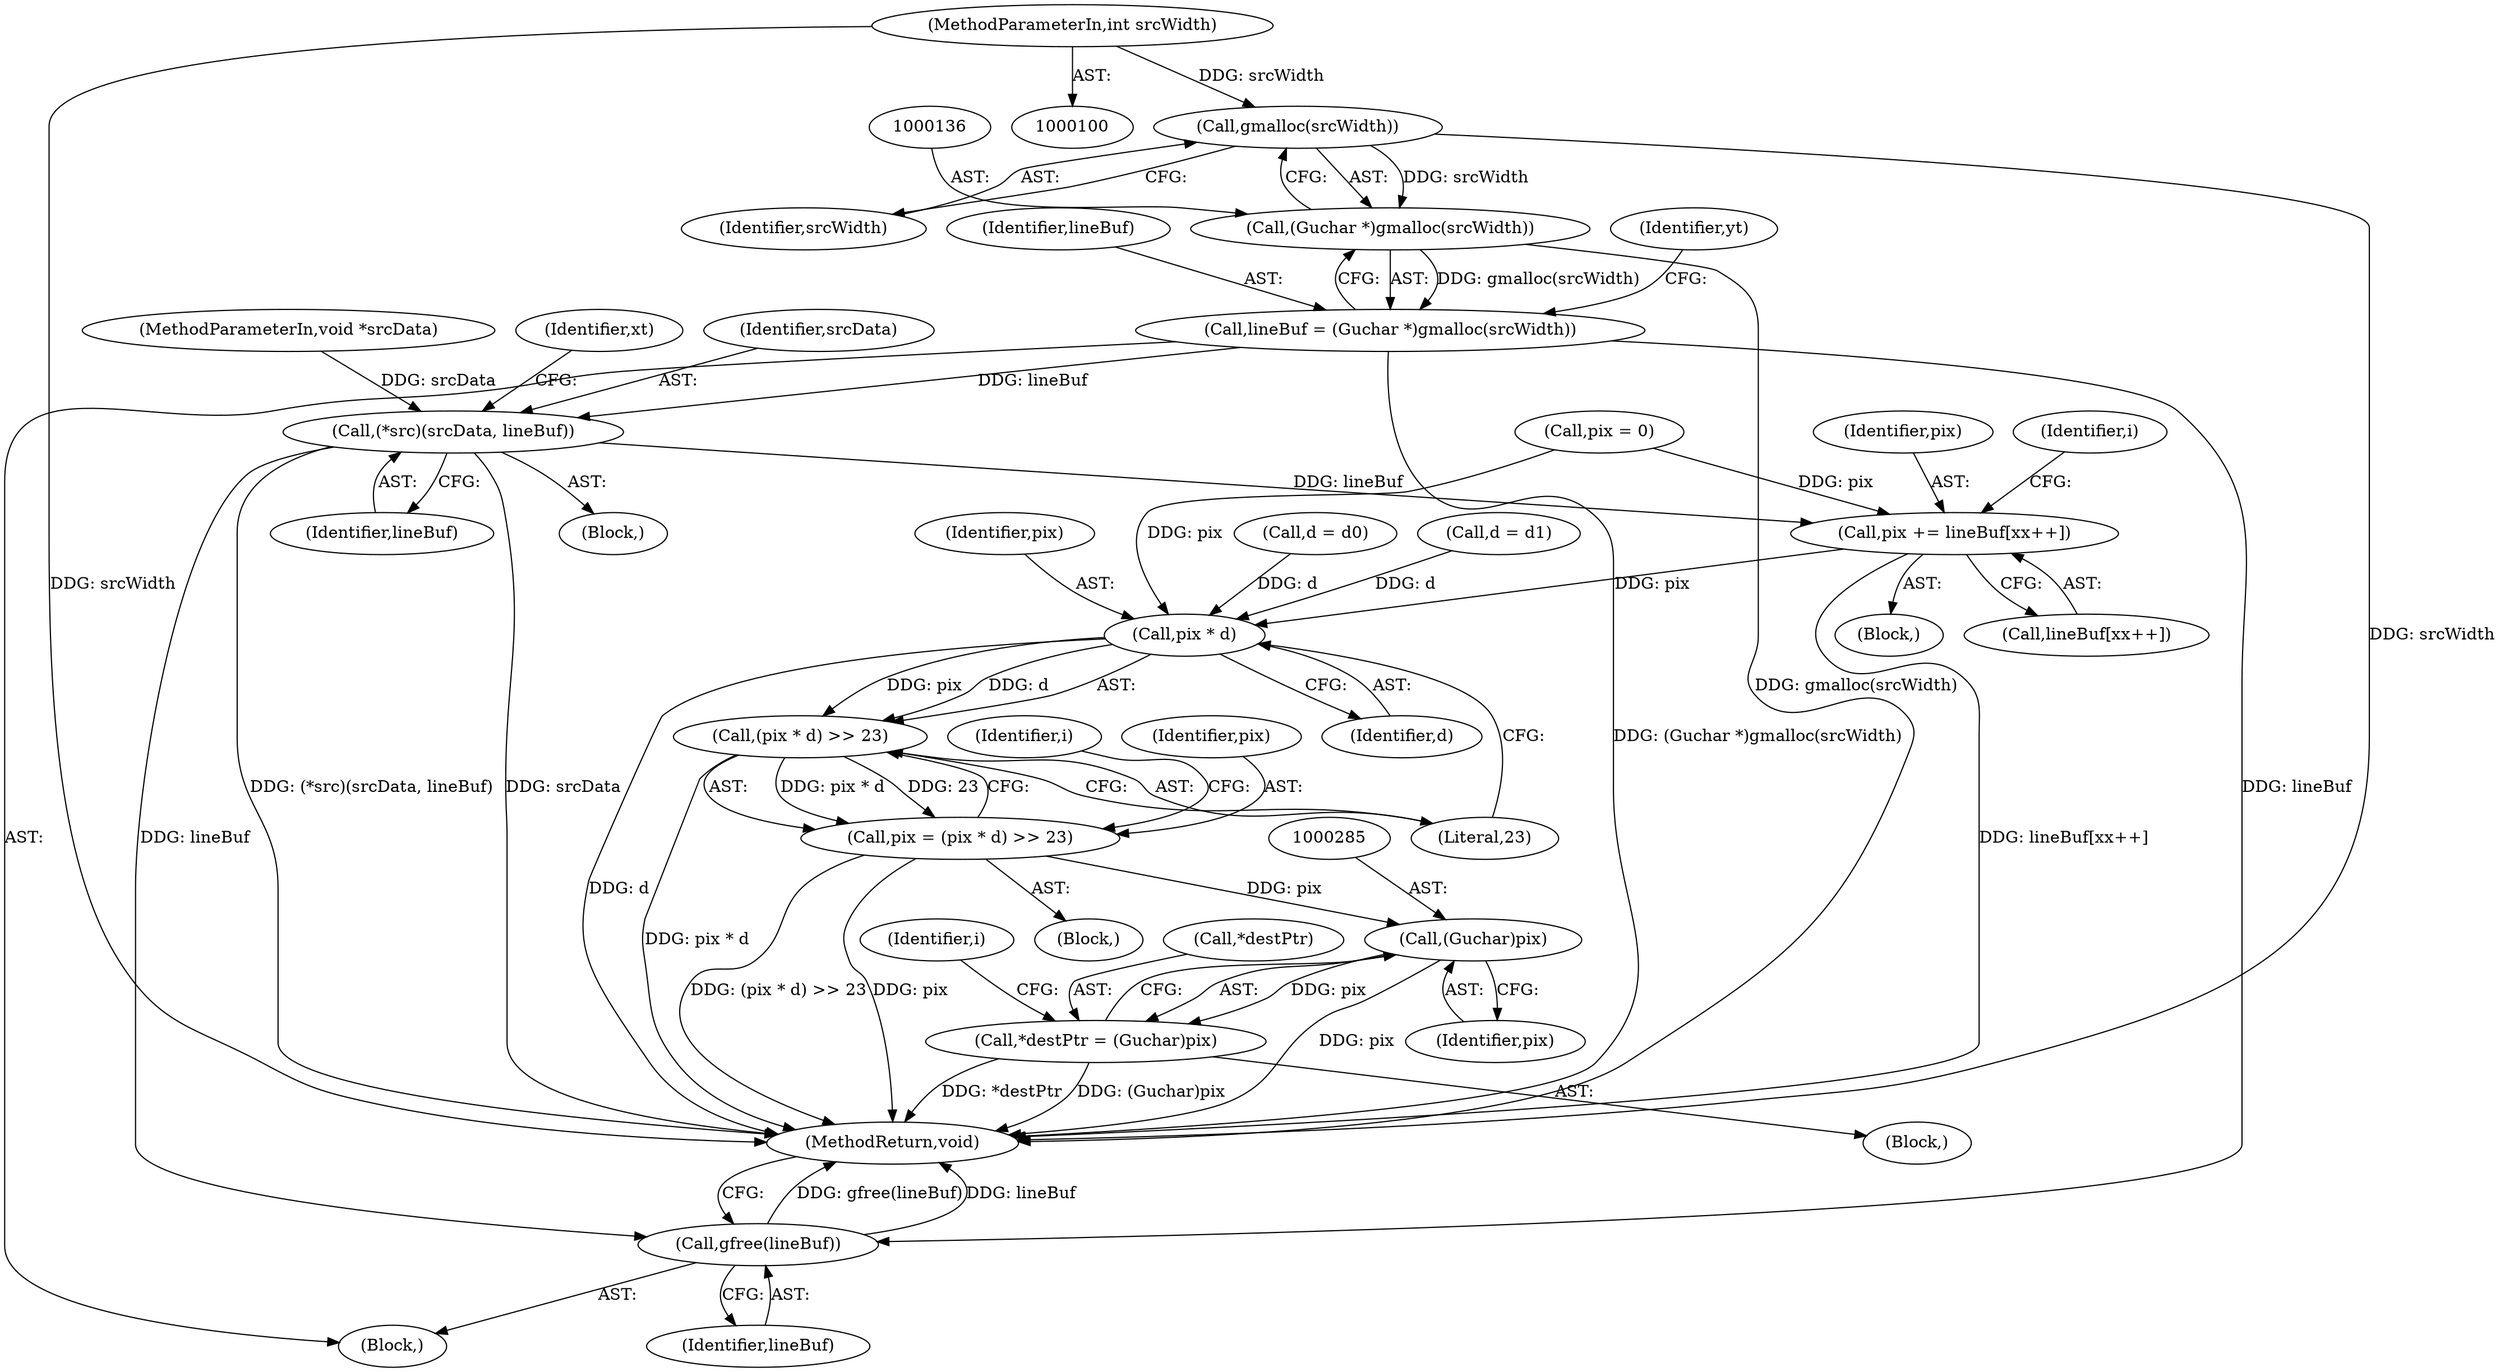 digraph "0_poppler_bbc2d8918fe234b7ef2c480eb148943922cc0959@API" {
"1000137" [label="(Call,gmalloc(srcWidth))"];
"1000103" [label="(MethodParameterIn,int srcWidth)"];
"1000135" [label="(Call,(Guchar *)gmalloc(srcWidth))"];
"1000133" [label="(Call,lineBuf = (Guchar *)gmalloc(srcWidth))"];
"1000175" [label="(Call,(*src)(srcData, lineBuf))"];
"1000249" [label="(Call,pix += lineBuf[xx++])"];
"1000258" [label="(Call,pix * d)"];
"1000257" [label="(Call,(pix * d) >> 23)"];
"1000255" [label="(Call,pix = (pix * d) >> 23)"];
"1000284" [label="(Call,(Guchar)pix)"];
"1000281" [label="(Call,*destPtr = (Guchar)pix)"];
"1000292" [label="(Call,gfree(lineBuf))"];
"1000209" [label="(Block,)"];
"1000133" [label="(Call,lineBuf = (Guchar *)gmalloc(srcWidth))"];
"1000294" [label="(MethodReturn,void)"];
"1000258" [label="(Call,pix * d)"];
"1000255" [label="(Call,pix = (pix * d) >> 23)"];
"1000177" [label="(Identifier,lineBuf)"];
"1000156" [label="(Block,)"];
"1000137" [label="(Call,gmalloc(srcWidth))"];
"1000134" [label="(Identifier,lineBuf)"];
"1000264" [label="(Identifier,i)"];
"1000286" [label="(Identifier,pix)"];
"1000247" [label="(Identifier,i)"];
"1000257" [label="(Call,(pix * d) >> 23)"];
"1000140" [label="(Identifier,yt)"];
"1000292" [label="(Call,gfree(lineBuf))"];
"1000251" [label="(Call,lineBuf[xx++])"];
"1000261" [label="(Literal,23)"];
"1000256" [label="(Identifier,pix)"];
"1000250" [label="(Identifier,pix)"];
"1000138" [label="(Identifier,srcWidth)"];
"1000108" [label="(Block,)"];
"1000281" [label="(Call,*destPtr = (Guchar)pix)"];
"1000248" [label="(Block,)"];
"1000259" [label="(Identifier,pix)"];
"1000236" [label="(Call,pix = 0)"];
"1000249" [label="(Call,pix += lineBuf[xx++])"];
"1000176" [label="(Identifier,srcData)"];
"1000233" [label="(Call,d = d0)"];
"1000135" [label="(Call,(Guchar *)gmalloc(srcWidth))"];
"1000103" [label="(MethodParameterIn,int srcWidth)"];
"1000260" [label="(Identifier,d)"];
"1000284" [label="(Call,(Guchar)pix)"];
"1000282" [label="(Call,*destPtr)"];
"1000175" [label="(Call,(*src)(srcData, lineBuf))"];
"1000271" [label="(Block,)"];
"1000102" [label="(MethodParameterIn,void *srcData)"];
"1000293" [label="(Identifier,lineBuf)"];
"1000225" [label="(Call,d = d1)"];
"1000179" [label="(Identifier,xt)"];
"1000270" [label="(Identifier,i)"];
"1000137" -> "1000135"  [label="AST: "];
"1000137" -> "1000138"  [label="CFG: "];
"1000138" -> "1000137"  [label="AST: "];
"1000135" -> "1000137"  [label="CFG: "];
"1000137" -> "1000294"  [label="DDG: srcWidth"];
"1000137" -> "1000135"  [label="DDG: srcWidth"];
"1000103" -> "1000137"  [label="DDG: srcWidth"];
"1000103" -> "1000100"  [label="AST: "];
"1000103" -> "1000294"  [label="DDG: srcWidth"];
"1000135" -> "1000133"  [label="AST: "];
"1000136" -> "1000135"  [label="AST: "];
"1000133" -> "1000135"  [label="CFG: "];
"1000135" -> "1000294"  [label="DDG: gmalloc(srcWidth)"];
"1000135" -> "1000133"  [label="DDG: gmalloc(srcWidth)"];
"1000133" -> "1000108"  [label="AST: "];
"1000134" -> "1000133"  [label="AST: "];
"1000140" -> "1000133"  [label="CFG: "];
"1000133" -> "1000294"  [label="DDG: (Guchar *)gmalloc(srcWidth)"];
"1000133" -> "1000175"  [label="DDG: lineBuf"];
"1000133" -> "1000292"  [label="DDG: lineBuf"];
"1000175" -> "1000156"  [label="AST: "];
"1000175" -> "1000177"  [label="CFG: "];
"1000176" -> "1000175"  [label="AST: "];
"1000177" -> "1000175"  [label="AST: "];
"1000179" -> "1000175"  [label="CFG: "];
"1000175" -> "1000294"  [label="DDG: srcData"];
"1000175" -> "1000294"  [label="DDG: (*src)(srcData, lineBuf)"];
"1000102" -> "1000175"  [label="DDG: srcData"];
"1000175" -> "1000249"  [label="DDG: lineBuf"];
"1000175" -> "1000292"  [label="DDG: lineBuf"];
"1000249" -> "1000248"  [label="AST: "];
"1000249" -> "1000251"  [label="CFG: "];
"1000250" -> "1000249"  [label="AST: "];
"1000251" -> "1000249"  [label="AST: "];
"1000247" -> "1000249"  [label="CFG: "];
"1000249" -> "1000294"  [label="DDG: lineBuf[xx++]"];
"1000236" -> "1000249"  [label="DDG: pix"];
"1000249" -> "1000258"  [label="DDG: pix"];
"1000258" -> "1000257"  [label="AST: "];
"1000258" -> "1000260"  [label="CFG: "];
"1000259" -> "1000258"  [label="AST: "];
"1000260" -> "1000258"  [label="AST: "];
"1000261" -> "1000258"  [label="CFG: "];
"1000258" -> "1000294"  [label="DDG: d"];
"1000258" -> "1000257"  [label="DDG: pix"];
"1000258" -> "1000257"  [label="DDG: d"];
"1000236" -> "1000258"  [label="DDG: pix"];
"1000225" -> "1000258"  [label="DDG: d"];
"1000233" -> "1000258"  [label="DDG: d"];
"1000257" -> "1000255"  [label="AST: "];
"1000257" -> "1000261"  [label="CFG: "];
"1000261" -> "1000257"  [label="AST: "];
"1000255" -> "1000257"  [label="CFG: "];
"1000257" -> "1000294"  [label="DDG: pix * d"];
"1000257" -> "1000255"  [label="DDG: pix * d"];
"1000257" -> "1000255"  [label="DDG: 23"];
"1000255" -> "1000209"  [label="AST: "];
"1000256" -> "1000255"  [label="AST: "];
"1000264" -> "1000255"  [label="CFG: "];
"1000255" -> "1000294"  [label="DDG: (pix * d) >> 23"];
"1000255" -> "1000294"  [label="DDG: pix"];
"1000255" -> "1000284"  [label="DDG: pix"];
"1000284" -> "1000281"  [label="AST: "];
"1000284" -> "1000286"  [label="CFG: "];
"1000285" -> "1000284"  [label="AST: "];
"1000286" -> "1000284"  [label="AST: "];
"1000281" -> "1000284"  [label="CFG: "];
"1000284" -> "1000294"  [label="DDG: pix"];
"1000284" -> "1000281"  [label="DDG: pix"];
"1000281" -> "1000271"  [label="AST: "];
"1000282" -> "1000281"  [label="AST: "];
"1000270" -> "1000281"  [label="CFG: "];
"1000281" -> "1000294"  [label="DDG: *destPtr"];
"1000281" -> "1000294"  [label="DDG: (Guchar)pix"];
"1000292" -> "1000108"  [label="AST: "];
"1000292" -> "1000293"  [label="CFG: "];
"1000293" -> "1000292"  [label="AST: "];
"1000294" -> "1000292"  [label="CFG: "];
"1000292" -> "1000294"  [label="DDG: gfree(lineBuf)"];
"1000292" -> "1000294"  [label="DDG: lineBuf"];
}
